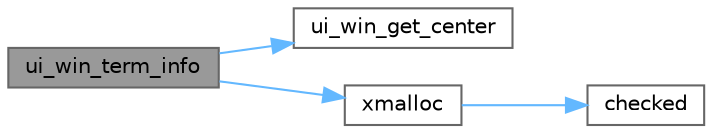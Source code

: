 digraph "ui_win_term_info"
{
 // LATEX_PDF_SIZE
  bgcolor="transparent";
  edge [fontname=Helvetica,fontsize=10,labelfontname=Helvetica,labelfontsize=10];
  node [fontname=Helvetica,fontsize=10,shape=box,height=0.2,width=0.4];
  rankdir="LR";
  Node1 [label="ui_win_term_info",height=0.2,width=0.4,color="gray40", fillcolor="grey60", style="filled", fontcolor="black",tooltip="Gets the current terminal info."];
  Node1 -> Node2 [color="steelblue1",style="solid"];
  Node2 [label="ui_win_get_center",height=0.2,width=0.4,color="grey40", fillcolor="white", style="filled",URL="$ui__win_8c.html#a305088bbee63f82980687782e2da5ee9",tooltip="Calculate the center of a spcific window."];
  Node1 -> Node3 [color="steelblue1",style="solid"];
  Node3 [label="xmalloc",height=0.2,width=0.4,color="grey40", fillcolor="white", style="filled",URL="$alloc_8c.html#a0803c926e3d15b7ca7758c9fe3e5ce7b",tooltip="alloc memory for a pointer."];
  Node3 -> Node4 [color="steelblue1",style="solid"];
  Node4 [label="checked",height=0.2,width=0.4,color="grey40", fillcolor="white", style="filled",URL="$alloc_8c.html#a59b81da0ba228faf2f8da90c0990c21f",tooltip="check if the the malloc allocate the memory."];
}
